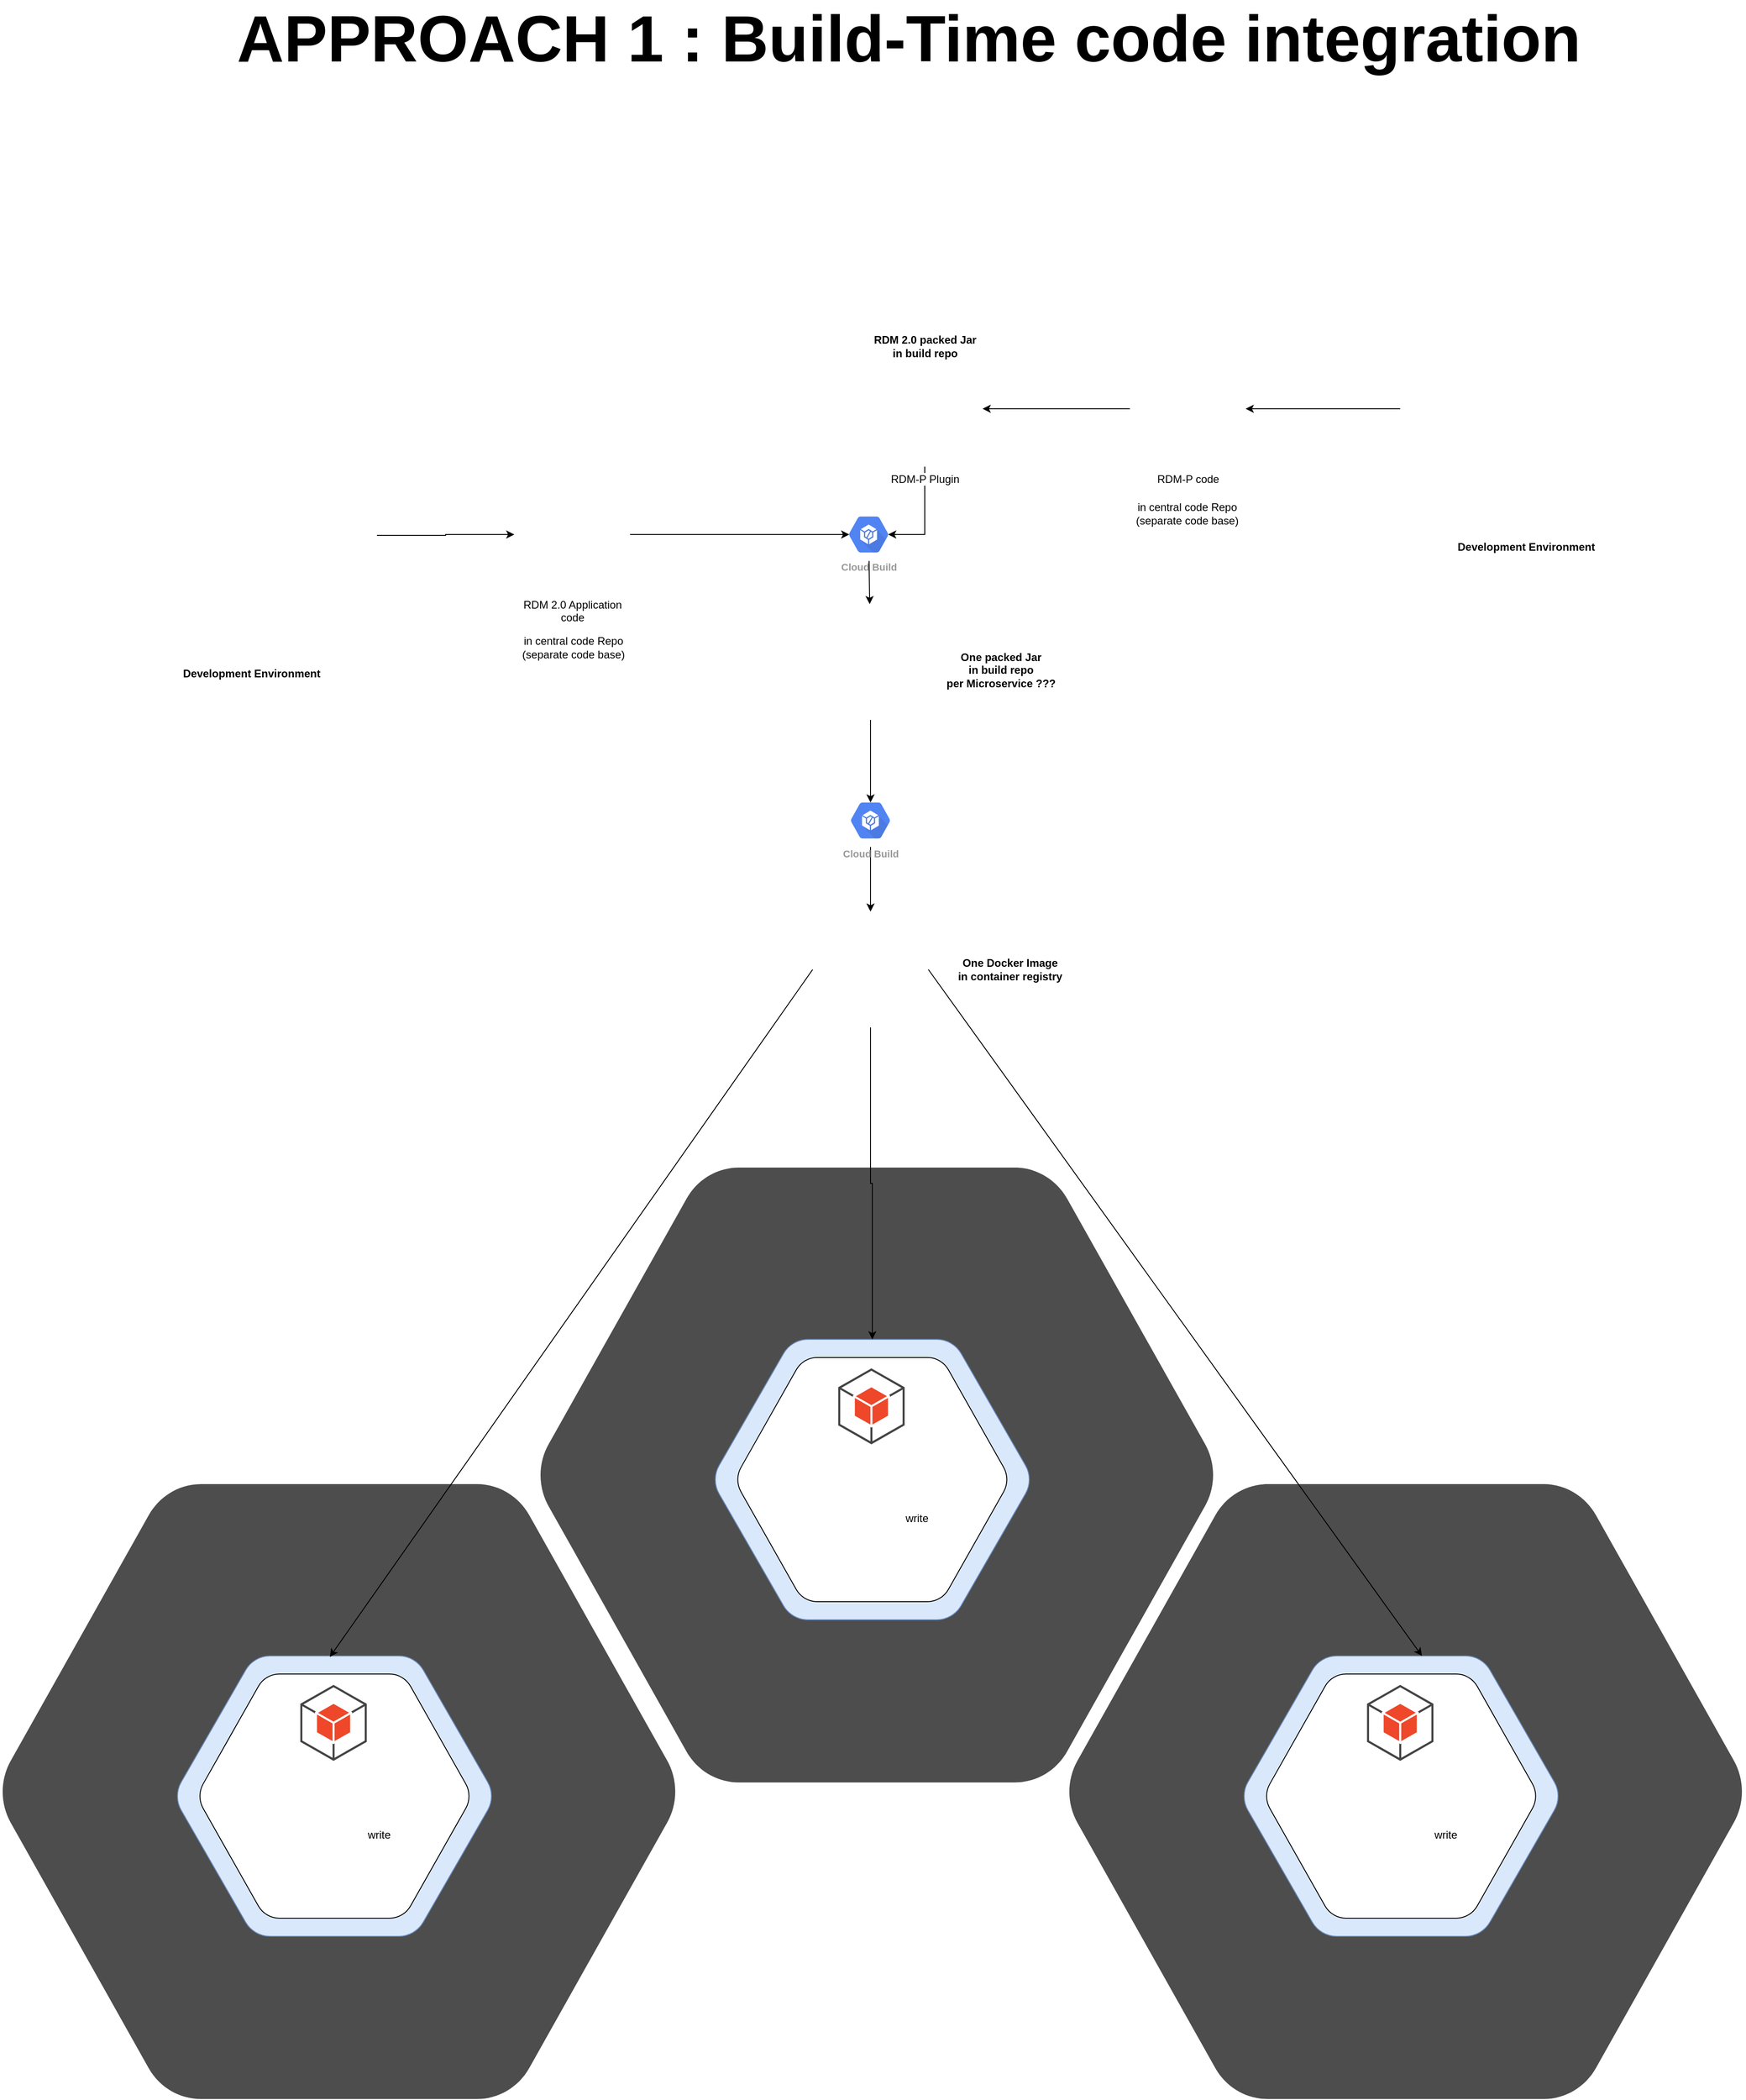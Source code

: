<mxfile version="14.4.6" type="github">
  <diagram id="a3wtVWC07Pv-fsc8gBxy" name="Page-1">
    <mxGraphModel dx="4978" dy="5965" grid="1" gridSize="10" guides="1" tooltips="1" connect="1" arrows="1" fold="1" page="1" pageScale="1" pageWidth="1100" pageHeight="850" math="0" shadow="0">
      <root>
        <mxCell id="0" />
        <mxCell id="1" parent="0" />
        <mxCell id="Y54M-gy7MAdl_Ur7vL2U-50" value="" style="edgeStyle=orthogonalEdgeStyle;rounded=0;orthogonalLoop=1;jettySize=auto;html=1;entryX=0.825;entryY=0.5;entryDx=0;entryDy=0;entryPerimeter=0;" edge="1" parent="1" source="Y54M-gy7MAdl_Ur7vL2U-40" target="Y54M-gy7MAdl_Ur7vL2U-87">
          <mxGeometry relative="1" as="geometry">
            <Array as="points">
              <mxPoint x="-2167" y="-4432" />
            </Array>
          </mxGeometry>
        </mxCell>
        <mxCell id="Y54M-gy7MAdl_Ur7vL2U-40" value="RDM-P Plugin" style="shape=image;html=1;verticalAlign=top;verticalLabelPosition=bottom;labelBackgroundColor=#ffffff;imageAspect=0;aspect=fixed;image=https://cdn3.iconfinder.com/data/icons/humano2/128x128/mimetypes/application-x-jar.png;sketch=0;strokeColor=#000000;fillColor=#ffffff;" vertex="1" parent="1">
          <mxGeometry x="-2231" y="-4635" width="128" height="128" as="geometry" />
        </mxCell>
        <mxCell id="Y54M-gy7MAdl_Ur7vL2U-41" value="" style="shape=image;html=1;verticalAlign=top;verticalLabelPosition=bottom;labelBackgroundColor=#ffffff;imageAspect=0;aspect=fixed;image=https://cdn4.iconfinder.com/data/icons/social-network-round-gloss-shine/128/docker-icon_copy.png;sketch=0;strokeColor=#000000;fillColor=#ffffff;" vertex="1" parent="1">
          <mxGeometry x="-2291" y="-4015" width="128" height="128" as="geometry" />
        </mxCell>
        <mxCell id="Y54M-gy7MAdl_Ur7vL2U-48" value="" style="edgeStyle=orthogonalEdgeStyle;rounded=0;orthogonalLoop=1;jettySize=auto;html=1;entryX=0;entryY=0.5;entryDx=0;entryDy=0;" edge="1" parent="1" source="Y54M-gy7MAdl_Ur7vL2U-46" target="Y54M-gy7MAdl_Ur7vL2U-57">
          <mxGeometry relative="1" as="geometry">
            <mxPoint x="-2471" y="-4431" as="targetPoint" />
          </mxGeometry>
        </mxCell>
        <mxCell id="Y54M-gy7MAdl_Ur7vL2U-46" value="&lt;b&gt;Development Environment&lt;/b&gt;" style="shape=image;html=1;verticalAlign=top;verticalLabelPosition=bottom;labelBackgroundColor=#ffffff;imageAspect=0;aspect=fixed;image=https://cdn4.iconfinder.com/data/icons/technology-83/1000/code_bulb_idea_big_idea_bright_idea_idea_laptop_ide-128.png;sketch=0;strokeColor=#000000;fillColor=#ffffff;" vertex="1" parent="1">
          <mxGeometry x="-3051" y="-4570" width="278" height="278" as="geometry" />
        </mxCell>
        <mxCell id="Y54M-gy7MAdl_Ur7vL2U-53" value="" style="edgeStyle=orthogonalEdgeStyle;rounded=0;orthogonalLoop=1;jettySize=auto;html=1;entryX=0.5;entryY=0.16;entryDx=0;entryDy=0;entryPerimeter=0;exitX=0.5;exitY=1;exitDx=0;exitDy=0;" edge="1" parent="1" source="Y54M-gy7MAdl_Ur7vL2U-49" target="Y54M-gy7MAdl_Ur7vL2U-94">
          <mxGeometry relative="1" as="geometry">
            <mxPoint x="-2227.0" y="-4147" as="targetPoint" />
          </mxGeometry>
        </mxCell>
        <mxCell id="Y54M-gy7MAdl_Ur7vL2U-49" value="" style="shape=image;html=1;verticalAlign=top;verticalLabelPosition=bottom;labelBackgroundColor=#ffffff;imageAspect=0;aspect=fixed;image=https://cdn3.iconfinder.com/data/icons/humano2/128x128/mimetypes/application-x-jar.png;sketch=0;strokeColor=#000000;fillColor=#ffffff;" vertex="1" parent="1">
          <mxGeometry x="-2291" y="-4355" width="128" height="128" as="geometry" />
        </mxCell>
        <mxCell id="Y54M-gy7MAdl_Ur7vL2U-56" value="&lt;b&gt;One Docker Image&lt;br&gt;in container registry&lt;br&gt;&lt;/b&gt;" style="text;html=1;align=center;verticalAlign=middle;resizable=0;points=[];autosize=1;" vertex="1" parent="1">
          <mxGeometry x="-2138" y="-3966" width="130" height="30" as="geometry" />
        </mxCell>
        <mxCell id="Y54M-gy7MAdl_Ur7vL2U-57" value="RDM 2.0 Application&lt;br&gt;code" style="shape=image;html=1;verticalAlign=top;verticalLabelPosition=bottom;labelBackgroundColor=#ffffff;imageAspect=0;aspect=fixed;image=https://cdn1.iconfinder.com/data/icons/hawcons/32/698357-icon-78-document-file-java-128.png;sketch=0;strokeColor=#000000;fillColor=#ffffff;" vertex="1" parent="1">
          <mxGeometry x="-2621" y="-4496" width="128" height="128" as="geometry" />
        </mxCell>
        <mxCell id="Y54M-gy7MAdl_Ur7vL2U-58" value="&lt;b&gt;One packed Jar&lt;br&gt;in build repo&lt;br&gt;per Microservice ???&lt;br&gt;&lt;/b&gt;" style="text;html=1;align=center;verticalAlign=middle;resizable=0;points=[];autosize=1;" vertex="1" parent="1">
          <mxGeometry x="-2153" y="-4307" width="140" height="50" as="geometry" />
        </mxCell>
        <mxCell id="Y54M-gy7MAdl_Ur7vL2U-60" value="&lt;b&gt;&lt;font style=&quot;font-size: 72px&quot;&gt;APPROACH 1 : Build-Time code integration&amp;nbsp;&amp;nbsp;&lt;/font&gt;&lt;/b&gt;" style="text;html=1;align=center;verticalAlign=middle;resizable=0;points=[];autosize=1;" vertex="1" parent="1">
          <mxGeometry x="-2935" y="-5000" width="1540" height="40" as="geometry" />
        </mxCell>
        <mxCell id="Y54M-gy7MAdl_Ur7vL2U-64" value="" style="edgeStyle=orthogonalEdgeStyle;rounded=0;orthogonalLoop=1;jettySize=auto;html=1;entryX=1;entryY=0.5;entryDx=0;entryDy=0;" edge="1" parent="1" source="Y54M-gy7MAdl_Ur7vL2U-62" target="Y54M-gy7MAdl_Ur7vL2U-40">
          <mxGeometry relative="1" as="geometry">
            <mxPoint x="-1961" y="-4571" as="targetPoint" />
          </mxGeometry>
        </mxCell>
        <mxCell id="Y54M-gy7MAdl_Ur7vL2U-62" value="RDM-P code" style="shape=image;html=1;verticalAlign=top;verticalLabelPosition=bottom;labelBackgroundColor=#ffffff;imageAspect=0;aspect=fixed;image=https://cdn1.iconfinder.com/data/icons/hawcons/32/698357-icon-78-document-file-java-128.png;sketch=0;strokeColor=#000000;fillColor=#ffffff;" vertex="1" parent="1">
          <mxGeometry x="-1940" y="-4635" width="128" height="128" as="geometry" />
        </mxCell>
        <mxCell id="Y54M-gy7MAdl_Ur7vL2U-67" value="" style="edgeStyle=orthogonalEdgeStyle;rounded=0;orthogonalLoop=1;jettySize=auto;html=1;" edge="1" parent="1" source="Y54M-gy7MAdl_Ur7vL2U-65" target="Y54M-gy7MAdl_Ur7vL2U-62">
          <mxGeometry relative="1" as="geometry">
            <mxPoint x="-1731" y="-4556" as="targetPoint" />
          </mxGeometry>
        </mxCell>
        <mxCell id="Y54M-gy7MAdl_Ur7vL2U-65" value="&lt;b&gt;Development Environment&lt;/b&gt;" style="shape=image;html=1;verticalAlign=top;verticalLabelPosition=bottom;labelBackgroundColor=#ffffff;imageAspect=0;aspect=fixed;image=https://cdn4.iconfinder.com/data/icons/technology-83/1000/code_bulb_idea_big_idea_bright_idea_idea_laptop_ide-128.png;sketch=0;strokeColor=#000000;fillColor=#ffffff;" vertex="1" parent="1">
          <mxGeometry x="-1641" y="-4710" width="278" height="278" as="geometry" />
        </mxCell>
        <mxCell id="Y54M-gy7MAdl_Ur7vL2U-68" value="" style="group" vertex="1" connectable="0" parent="1">
          <mxGeometry x="-2594.997" y="-3732" width="750" height="680" as="geometry" />
        </mxCell>
        <mxCell id="Y54M-gy7MAdl_Ur7vL2U-7" value="" style="shape=mxgraph.gcp.extras.blue_hexagon;html=1;fillColor=#4D4D4D;gradientColor=none;strokeColor=none;verticalLabelPosition=bottom;verticalAlign=top;align=center;fontFamily=Comic Sans MS;" vertex="1" parent="Y54M-gy7MAdl_Ur7vL2U-68">
          <mxGeometry width="750" height="680" as="geometry" />
        </mxCell>
        <mxCell id="Y54M-gy7MAdl_Ur7vL2U-9" value="" style="shape=mxgraph.gcp.extras.blue_hexagon;html=1;fillColor=#dae8fc;strokeColor=#6c8ebf;verticalLabelPosition=bottom;verticalAlign=top;align=center;fontFamily=Comic Sans MS;" vertex="1" parent="Y54M-gy7MAdl_Ur7vL2U-68">
          <mxGeometry x="194.997" y="190" width="350" height="310" as="geometry" />
        </mxCell>
        <mxCell id="Y54M-gy7MAdl_Ur7vL2U-10" value="" style="shape=mxgraph.gcp.extras.blue_hexagon;html=1;verticalLabelPosition=bottom;verticalAlign=top;align=center;fontFamily=Comic Sans MS;" vertex="1" parent="Y54M-gy7MAdl_Ur7vL2U-68">
          <mxGeometry x="219.997" y="210" width="300" height="270" as="geometry" />
        </mxCell>
        <mxCell id="Y54M-gy7MAdl_Ur7vL2U-18" value="" style="shape=image;html=1;verticalAlign=top;verticalLabelPosition=bottom;labelBackgroundColor=#ffffff;imageAspect=0;aspect=fixed;image=https://cdn0.iconfinder.com/data/icons/social-media-2127/48/social_media_social_media_logo_docker-128.png;sketch=1;" vertex="1" parent="Y54M-gy7MAdl_Ur7vL2U-68">
          <mxGeometry x="280.997" y="390" width="188" height="188" as="geometry" />
        </mxCell>
        <mxCell id="Y54M-gy7MAdl_Ur7vL2U-34" value="write" style="shape=image;html=1;verticalAlign=top;verticalLabelPosition=bottom;labelBackgroundColor=#ffffff;imageAspect=0;aspect=fixed;image=https://cdn3.iconfinder.com/data/icons/school-glyph/512/office_university_reading_knowledge_edit_pen_write_learning_study_notebook_education-128.png;sketch=0;strokeColor=#000000;fillColor=#ffffff;" vertex="1" parent="Y54M-gy7MAdl_Ur7vL2U-68">
          <mxGeometry x="384.997" y="306" width="68" height="68" as="geometry" />
        </mxCell>
        <mxCell id="Y54M-gy7MAdl_Ur7vL2U-37" value="" style="shape=image;html=1;verticalAlign=top;verticalLabelPosition=bottom;labelBackgroundColor=#ffffff;imageAspect=0;aspect=fixed;image=https://cdn3.iconfinder.com/data/icons/arrows-396/48/arrow_route_right-128.png;sketch=0;strokeColor=#000000;fillColor=#ffffff;" vertex="1" parent="Y54M-gy7MAdl_Ur7vL2U-68">
          <mxGeometry x="264.997" y="281" width="128" height="128" as="geometry" />
        </mxCell>
        <mxCell id="Y54M-gy7MAdl_Ur7vL2U-42" value="" style="outlineConnect=0;dashed=0;verticalLabelPosition=bottom;verticalAlign=top;align=center;html=1;shape=mxgraph.aws3.android;fillColor=#EE472A;gradientColor=none;sketch=0;strokeColor=#000000;" vertex="1" parent="Y54M-gy7MAdl_Ur7vL2U-68">
          <mxGeometry x="332.247" y="222" width="73.5" height="84" as="geometry" />
        </mxCell>
        <mxCell id="Y54M-gy7MAdl_Ur7vL2U-69" value="" style="group" vertex="1" connectable="0" parent="1">
          <mxGeometry x="-2009.997" y="-3382" width="750" height="680" as="geometry" />
        </mxCell>
        <mxCell id="Y54M-gy7MAdl_Ur7vL2U-70" value="" style="shape=mxgraph.gcp.extras.blue_hexagon;html=1;fillColor=#4D4D4D;gradientColor=none;strokeColor=none;verticalLabelPosition=bottom;verticalAlign=top;align=center;fontFamily=Comic Sans MS;" vertex="1" parent="Y54M-gy7MAdl_Ur7vL2U-69">
          <mxGeometry width="750" height="680" as="geometry" />
        </mxCell>
        <mxCell id="Y54M-gy7MAdl_Ur7vL2U-71" value="" style="shape=mxgraph.gcp.extras.blue_hexagon;html=1;fillColor=#dae8fc;strokeColor=#6c8ebf;verticalLabelPosition=bottom;verticalAlign=top;align=center;fontFamily=Comic Sans MS;" vertex="1" parent="Y54M-gy7MAdl_Ur7vL2U-69">
          <mxGeometry x="194.997" y="190" width="350" height="310" as="geometry" />
        </mxCell>
        <mxCell id="Y54M-gy7MAdl_Ur7vL2U-72" value="" style="shape=mxgraph.gcp.extras.blue_hexagon;html=1;verticalLabelPosition=bottom;verticalAlign=top;align=center;fontFamily=Comic Sans MS;" vertex="1" parent="Y54M-gy7MAdl_Ur7vL2U-69">
          <mxGeometry x="219.997" y="210" width="300" height="270" as="geometry" />
        </mxCell>
        <mxCell id="Y54M-gy7MAdl_Ur7vL2U-73" value="" style="shape=image;html=1;verticalAlign=top;verticalLabelPosition=bottom;labelBackgroundColor=#ffffff;imageAspect=0;aspect=fixed;image=https://cdn0.iconfinder.com/data/icons/social-media-2127/48/social_media_social_media_logo_docker-128.png;sketch=1;" vertex="1" parent="Y54M-gy7MAdl_Ur7vL2U-69">
          <mxGeometry x="280.997" y="390" width="188" height="188" as="geometry" />
        </mxCell>
        <mxCell id="Y54M-gy7MAdl_Ur7vL2U-74" value="write" style="shape=image;html=1;verticalAlign=top;verticalLabelPosition=bottom;labelBackgroundColor=#ffffff;imageAspect=0;aspect=fixed;image=https://cdn3.iconfinder.com/data/icons/school-glyph/512/office_university_reading_knowledge_edit_pen_write_learning_study_notebook_education-128.png;sketch=0;strokeColor=#000000;fillColor=#ffffff;" vertex="1" parent="Y54M-gy7MAdl_Ur7vL2U-69">
          <mxGeometry x="384.997" y="306" width="68" height="68" as="geometry" />
        </mxCell>
        <mxCell id="Y54M-gy7MAdl_Ur7vL2U-75" value="" style="shape=image;html=1;verticalAlign=top;verticalLabelPosition=bottom;labelBackgroundColor=#ffffff;imageAspect=0;aspect=fixed;image=https://cdn3.iconfinder.com/data/icons/arrows-396/48/arrow_route_right-128.png;sketch=0;strokeColor=#000000;fillColor=#ffffff;" vertex="1" parent="Y54M-gy7MAdl_Ur7vL2U-69">
          <mxGeometry x="264.997" y="281" width="128" height="128" as="geometry" />
        </mxCell>
        <mxCell id="Y54M-gy7MAdl_Ur7vL2U-76" value="" style="outlineConnect=0;dashed=0;verticalLabelPosition=bottom;verticalAlign=top;align=center;html=1;shape=mxgraph.aws3.android;fillColor=#EE472A;gradientColor=none;sketch=0;strokeColor=#000000;" vertex="1" parent="Y54M-gy7MAdl_Ur7vL2U-69">
          <mxGeometry x="332.247" y="222" width="73.5" height="84" as="geometry" />
        </mxCell>
        <mxCell id="Y54M-gy7MAdl_Ur7vL2U-77" value="" style="group" vertex="1" connectable="0" parent="1">
          <mxGeometry x="-3189.997" y="-3382" width="750" height="680" as="geometry" />
        </mxCell>
        <mxCell id="Y54M-gy7MAdl_Ur7vL2U-78" value="" style="shape=mxgraph.gcp.extras.blue_hexagon;html=1;fillColor=#4D4D4D;gradientColor=none;strokeColor=none;verticalLabelPosition=bottom;verticalAlign=top;align=center;fontFamily=Comic Sans MS;" vertex="1" parent="Y54M-gy7MAdl_Ur7vL2U-77">
          <mxGeometry width="750" height="680" as="geometry" />
        </mxCell>
        <mxCell id="Y54M-gy7MAdl_Ur7vL2U-79" value="" style="shape=mxgraph.gcp.extras.blue_hexagon;html=1;fillColor=#dae8fc;strokeColor=#6c8ebf;verticalLabelPosition=bottom;verticalAlign=top;align=center;fontFamily=Comic Sans MS;" vertex="1" parent="Y54M-gy7MAdl_Ur7vL2U-77">
          <mxGeometry x="194.997" y="190" width="350" height="310" as="geometry" />
        </mxCell>
        <mxCell id="Y54M-gy7MAdl_Ur7vL2U-80" value="" style="shape=mxgraph.gcp.extras.blue_hexagon;html=1;verticalLabelPosition=bottom;verticalAlign=top;align=center;fontFamily=Comic Sans MS;" vertex="1" parent="Y54M-gy7MAdl_Ur7vL2U-77">
          <mxGeometry x="219.997" y="210" width="300" height="270" as="geometry" />
        </mxCell>
        <mxCell id="Y54M-gy7MAdl_Ur7vL2U-81" value="" style="shape=image;html=1;verticalAlign=top;verticalLabelPosition=bottom;labelBackgroundColor=#ffffff;imageAspect=0;aspect=fixed;image=https://cdn0.iconfinder.com/data/icons/social-media-2127/48/social_media_social_media_logo_docker-128.png;sketch=1;" vertex="1" parent="Y54M-gy7MAdl_Ur7vL2U-77">
          <mxGeometry x="280.997" y="390" width="188" height="188" as="geometry" />
        </mxCell>
        <mxCell id="Y54M-gy7MAdl_Ur7vL2U-82" value="write" style="shape=image;html=1;verticalAlign=top;verticalLabelPosition=bottom;labelBackgroundColor=#ffffff;imageAspect=0;aspect=fixed;image=https://cdn3.iconfinder.com/data/icons/school-glyph/512/office_university_reading_knowledge_edit_pen_write_learning_study_notebook_education-128.png;sketch=0;strokeColor=#000000;fillColor=#ffffff;" vertex="1" parent="Y54M-gy7MAdl_Ur7vL2U-77">
          <mxGeometry x="384.997" y="306" width="68" height="68" as="geometry" />
        </mxCell>
        <mxCell id="Y54M-gy7MAdl_Ur7vL2U-83" value="" style="shape=image;html=1;verticalAlign=top;verticalLabelPosition=bottom;labelBackgroundColor=#ffffff;imageAspect=0;aspect=fixed;image=https://cdn3.iconfinder.com/data/icons/arrows-396/48/arrow_route_right-128.png;sketch=0;strokeColor=#000000;fillColor=#ffffff;" vertex="1" parent="Y54M-gy7MAdl_Ur7vL2U-77">
          <mxGeometry x="264.997" y="281" width="128" height="128" as="geometry" />
        </mxCell>
        <mxCell id="Y54M-gy7MAdl_Ur7vL2U-84" value="" style="outlineConnect=0;dashed=0;verticalLabelPosition=bottom;verticalAlign=top;align=center;html=1;shape=mxgraph.aws3.android;fillColor=#EE472A;gradientColor=none;sketch=0;strokeColor=#000000;" vertex="1" parent="Y54M-gy7MAdl_Ur7vL2U-77">
          <mxGeometry x="332.247" y="222" width="73.5" height="84" as="geometry" />
        </mxCell>
        <mxCell id="Y54M-gy7MAdl_Ur7vL2U-55" value="" style="edgeStyle=orthogonalEdgeStyle;rounded=0;orthogonalLoop=1;jettySize=auto;html=1;" edge="1" parent="1" source="Y54M-gy7MAdl_Ur7vL2U-41" target="Y54M-gy7MAdl_Ur7vL2U-9">
          <mxGeometry relative="1" as="geometry">
            <mxPoint x="-2213.0" y="-3687" as="targetPoint" />
          </mxGeometry>
        </mxCell>
        <mxCell id="Y54M-gy7MAdl_Ur7vL2U-85" value="" style="rounded=0;orthogonalLoop=1;jettySize=auto;html=1;entryX=0.483;entryY=-0.07;entryDx=0;entryDy=0;entryPerimeter=0;exitX=0;exitY=0.5;exitDx=0;exitDy=0;" edge="1" parent="1" source="Y54M-gy7MAdl_Ur7vL2U-41" target="Y54M-gy7MAdl_Ur7vL2U-80">
          <mxGeometry relative="1" as="geometry">
            <mxPoint x="-2203.0" y="-3757" as="sourcePoint" />
            <mxPoint x="-2202" y="-3532" as="targetPoint" />
          </mxGeometry>
        </mxCell>
        <mxCell id="Y54M-gy7MAdl_Ur7vL2U-86" value="" style="rounded=0;orthogonalLoop=1;jettySize=auto;html=1;exitX=1;exitY=0.5;exitDx=0;exitDy=0;" edge="1" parent="1" source="Y54M-gy7MAdl_Ur7vL2U-41">
          <mxGeometry relative="1" as="geometry">
            <mxPoint x="-2267" y="-3821" as="sourcePoint" />
            <mxPoint x="-1617" y="-3192" as="targetPoint" />
          </mxGeometry>
        </mxCell>
        <mxCell id="Y54M-gy7MAdl_Ur7vL2U-89" value="" style="edgeStyle=none;rounded=0;orthogonalLoop=1;jettySize=auto;html=1;" edge="1" parent="1" source="Y54M-gy7MAdl_Ur7vL2U-87" target="Y54M-gy7MAdl_Ur7vL2U-49">
          <mxGeometry relative="1" as="geometry" />
        </mxCell>
        <mxCell id="Y54M-gy7MAdl_Ur7vL2U-87" value="Cloud Build" style="html=1;fillColor=#5184F3;strokeColor=none;verticalAlign=top;labelPosition=center;verticalLabelPosition=bottom;align=center;spacingTop=-6;fontSize=11;fontStyle=1;fontColor=#999999;shape=mxgraph.gcp2.hexIcon;prIcon=container_builder;sketch=0;" vertex="1" parent="1">
          <mxGeometry x="-2262" y="-4461.25" width="66" height="58.5" as="geometry" />
        </mxCell>
        <mxCell id="Y54M-gy7MAdl_Ur7vL2U-88" value="" style="edgeStyle=orthogonalEdgeStyle;rounded=0;orthogonalLoop=1;jettySize=auto;html=1;exitX=1;exitY=0.5;exitDx=0;exitDy=0;entryX=0.175;entryY=0.5;entryDx=0;entryDy=0;entryPerimeter=0;" edge="1" parent="1" source="Y54M-gy7MAdl_Ur7vL2U-57" target="Y54M-gy7MAdl_Ur7vL2U-87">
          <mxGeometry relative="1" as="geometry">
            <mxPoint x="-2331" y="-4431" as="sourcePoint" />
            <mxPoint x="-2226.941" y="-4355" as="targetPoint" />
          </mxGeometry>
        </mxCell>
        <mxCell id="Y54M-gy7MAdl_Ur7vL2U-91" value="in central code Repo&lt;br&gt;(separate code base)" style="text;html=1;align=center;verticalAlign=middle;resizable=0;points=[];autosize=1;" vertex="1" parent="1">
          <mxGeometry x="-1942" y="-4470" width="130" height="30" as="geometry" />
        </mxCell>
        <mxCell id="Y54M-gy7MAdl_Ur7vL2U-92" value="in central code Repo&lt;br&gt;(separate code base)" style="text;html=1;align=center;verticalAlign=middle;resizable=0;points=[];autosize=1;" vertex="1" parent="1">
          <mxGeometry x="-2621" y="-4322" width="130" height="30" as="geometry" />
        </mxCell>
        <mxCell id="Y54M-gy7MAdl_Ur7vL2U-93" value="&lt;b&gt;RDM 2.0 packed Jar&lt;br&gt;in build repo&lt;br&gt;&lt;/b&gt;" style="text;html=1;align=center;verticalAlign=middle;resizable=0;points=[];autosize=1;" vertex="1" parent="1">
          <mxGeometry x="-2232" y="-4655" width="130" height="30" as="geometry" />
        </mxCell>
        <mxCell id="Y54M-gy7MAdl_Ur7vL2U-98" value="" style="edgeStyle=none;rounded=0;orthogonalLoop=1;jettySize=auto;html=1;" edge="1" parent="1" source="Y54M-gy7MAdl_Ur7vL2U-94" target="Y54M-gy7MAdl_Ur7vL2U-41">
          <mxGeometry relative="1" as="geometry">
            <mxPoint x="-2227" y="-4088.5" as="targetPoint" />
          </mxGeometry>
        </mxCell>
        <mxCell id="Y54M-gy7MAdl_Ur7vL2U-94" value="Cloud Build" style="html=1;fillColor=#5184F3;strokeColor=none;verticalAlign=top;labelPosition=center;verticalLabelPosition=bottom;align=center;spacingTop=-6;fontSize=11;fontStyle=1;fontColor=#999999;shape=mxgraph.gcp2.hexIcon;prIcon=container_builder;sketch=0;" vertex="1" parent="1">
          <mxGeometry x="-2260" y="-4145" width="66" height="58.5" as="geometry" />
        </mxCell>
      </root>
    </mxGraphModel>
  </diagram>
</mxfile>

